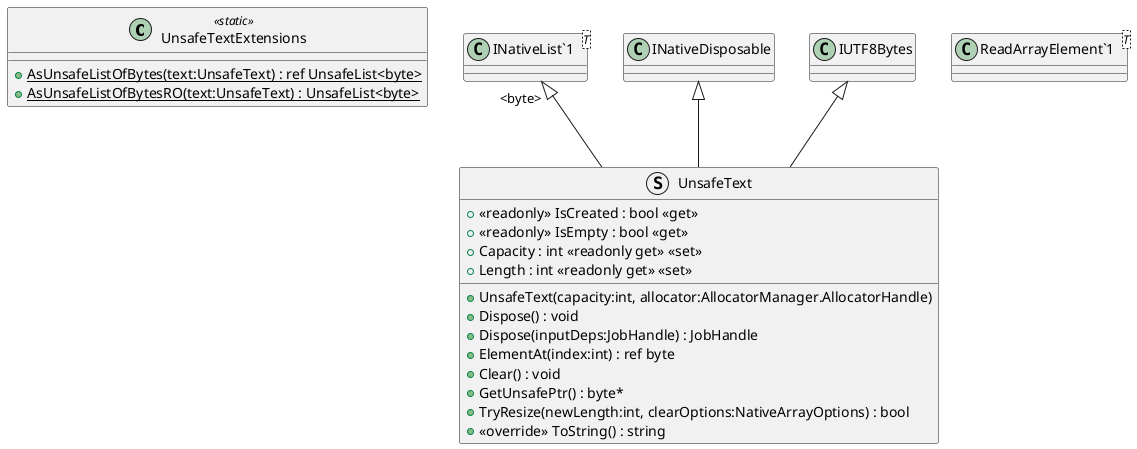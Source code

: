 @startuml
class UnsafeTextExtensions <<static>> {
    + {static} AsUnsafeListOfBytes(text:UnsafeText) : ref UnsafeList<byte>
    + {static} AsUnsafeListOfBytesRO(text:UnsafeText) : UnsafeList<byte>
}
struct UnsafeText {
    + UnsafeText(capacity:int, allocator:AllocatorManager.AllocatorHandle)
    + <<readonly>> IsCreated : bool <<get>>
    + Dispose() : void
    + Dispose(inputDeps:JobHandle) : JobHandle
    + <<readonly>> IsEmpty : bool <<get>>
    + ElementAt(index:int) : ref byte
    + Clear() : void
    + GetUnsafePtr() : byte*
    + TryResize(newLength:int, clearOptions:NativeArrayOptions) : bool
    + Capacity : int <<readonly get>> <<set>>
    + Length : int <<readonly get>> <<set>>
    + <<override>> ToString() : string
}
class "INativeList`1"<T> {
}
class "ReadArrayElement`1"<T> {
}
INativeDisposable <|-- UnsafeText
IUTF8Bytes <|-- UnsafeText
"INativeList`1" "<byte>" <|-- UnsafeText
@enduml
